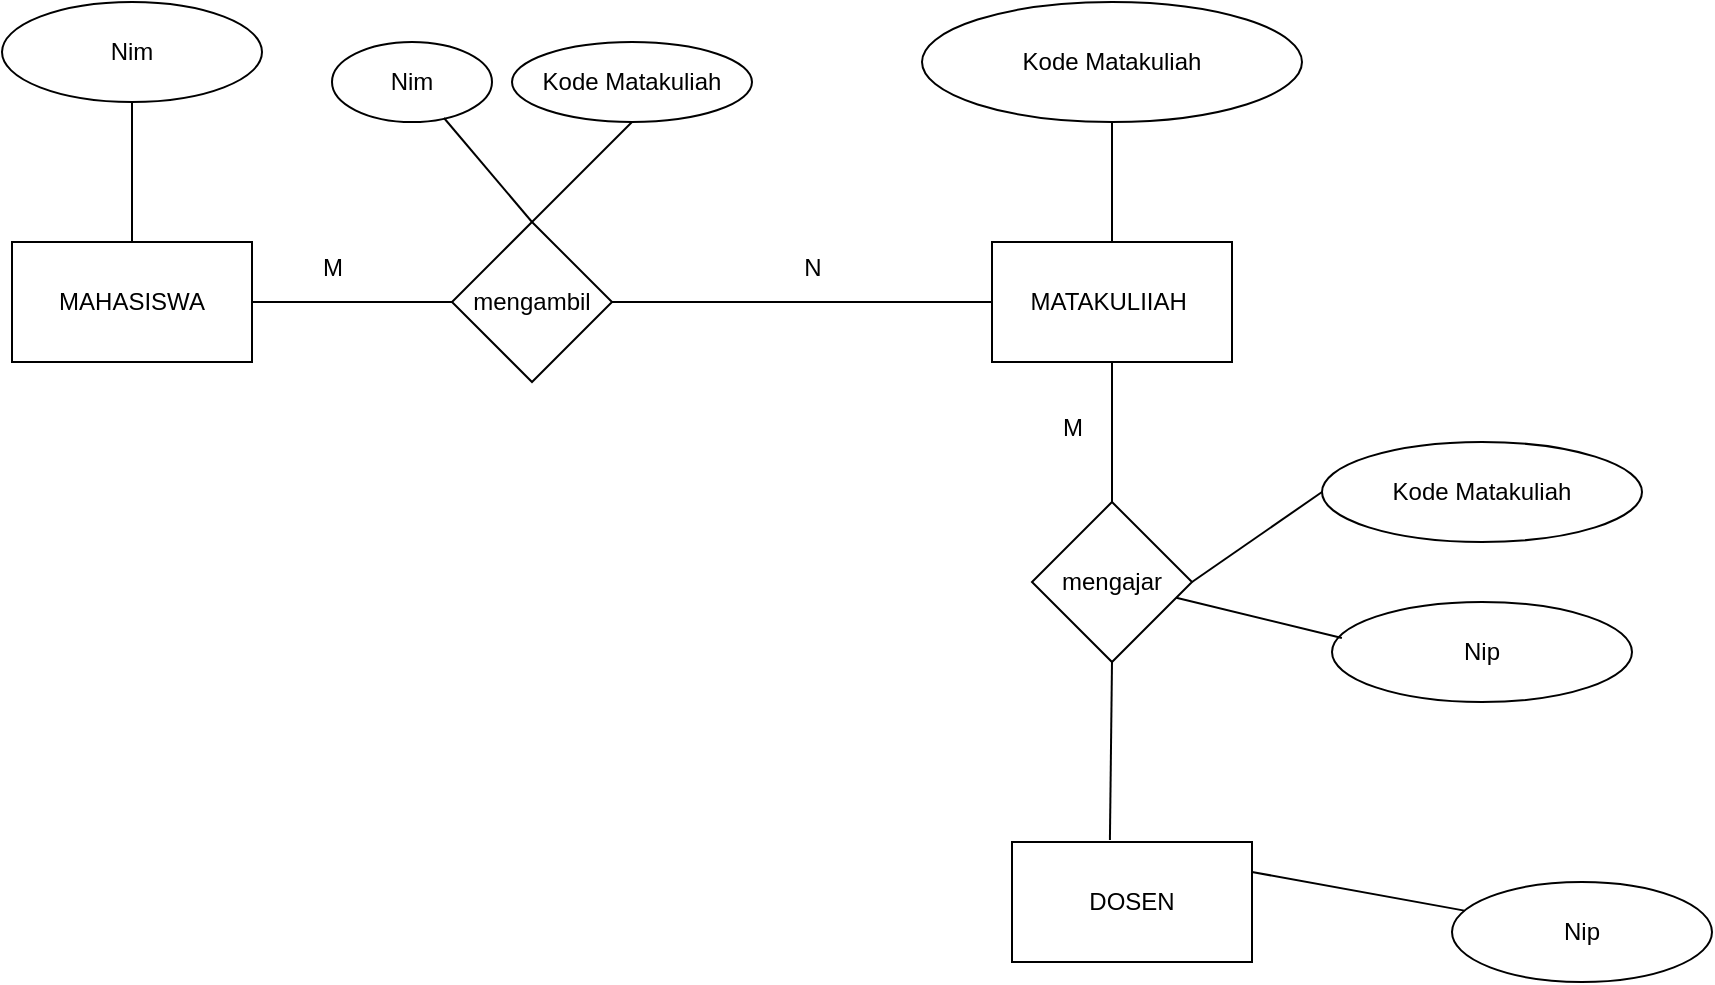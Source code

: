 <mxfile version="23.1.5" type="device">
  <diagram name="Halaman-1" id="qtfpoh0PCq6YdaQNM-wx">
    <mxGraphModel dx="1434" dy="772" grid="1" gridSize="10" guides="1" tooltips="1" connect="1" arrows="1" fold="1" page="1" pageScale="1" pageWidth="827" pageHeight="1169" math="0" shadow="0">
      <root>
        <mxCell id="0" />
        <mxCell id="1" parent="0" />
        <mxCell id="kJlquGAruxBqSHvNYSEQ-1" value="MAHASISWA" style="rounded=0;whiteSpace=wrap;html=1;" vertex="1" parent="1">
          <mxGeometry x="50" y="120" width="120" height="60" as="geometry" />
        </mxCell>
        <mxCell id="kJlquGAruxBqSHvNYSEQ-2" value="MATAKULIIAH&amp;nbsp;" style="rounded=0;whiteSpace=wrap;html=1;" vertex="1" parent="1">
          <mxGeometry x="540" y="120" width="120" height="60" as="geometry" />
        </mxCell>
        <mxCell id="kJlquGAruxBqSHvNYSEQ-3" value="DOSEN" style="rounded=0;whiteSpace=wrap;html=1;" vertex="1" parent="1">
          <mxGeometry x="550" y="420" width="120" height="60" as="geometry" />
        </mxCell>
        <mxCell id="kJlquGAruxBqSHvNYSEQ-4" value="Nim" style="ellipse;whiteSpace=wrap;html=1;rounded=0;" vertex="1" parent="1">
          <mxGeometry x="45" width="130" height="50" as="geometry" />
        </mxCell>
        <mxCell id="kJlquGAruxBqSHvNYSEQ-10" value="mengambil" style="rhombus;whiteSpace=wrap;html=1;rounded=0;" vertex="1" parent="1">
          <mxGeometry x="270" y="110" width="80" height="80" as="geometry" />
        </mxCell>
        <mxCell id="kJlquGAruxBqSHvNYSEQ-13" value="Kode Matakuliah" style="ellipse;whiteSpace=wrap;html=1;rounded=0;" vertex="1" parent="1">
          <mxGeometry x="505" width="190" height="60" as="geometry" />
        </mxCell>
        <mxCell id="kJlquGAruxBqSHvNYSEQ-16" value="mengajar" style="rhombus;whiteSpace=wrap;html=1;rounded=0;" vertex="1" parent="1">
          <mxGeometry x="560" y="250" width="80" height="80" as="geometry" />
        </mxCell>
        <mxCell id="kJlquGAruxBqSHvNYSEQ-19" value="Nip" style="ellipse;whiteSpace=wrap;html=1;rounded=0;" vertex="1" parent="1">
          <mxGeometry x="770" y="440" width="130" height="50" as="geometry" />
        </mxCell>
        <mxCell id="kJlquGAruxBqSHvNYSEQ-23" value="Nim" style="ellipse;whiteSpace=wrap;html=1;rounded=0;" vertex="1" parent="1">
          <mxGeometry x="210" y="20" width="80" height="40" as="geometry" />
        </mxCell>
        <mxCell id="kJlquGAruxBqSHvNYSEQ-27" value="Kode Matakuliah" style="ellipse;whiteSpace=wrap;html=1;" vertex="1" parent="1">
          <mxGeometry x="300" y="20" width="120" height="40" as="geometry" />
        </mxCell>
        <mxCell id="kJlquGAruxBqSHvNYSEQ-28" value="Kode Matakuliah" style="ellipse;whiteSpace=wrap;html=1;rounded=0;" vertex="1" parent="1">
          <mxGeometry x="705" y="220" width="160" height="50" as="geometry" />
        </mxCell>
        <mxCell id="kJlquGAruxBqSHvNYSEQ-31" value="Nip" style="ellipse;whiteSpace=wrap;html=1;rounded=0;" vertex="1" parent="1">
          <mxGeometry x="710" y="300" width="150" height="50" as="geometry" />
        </mxCell>
        <mxCell id="kJlquGAruxBqSHvNYSEQ-33" value="" style="endArrow=none;html=1;rounded=0;exitX=0.5;exitY=0;exitDx=0;exitDy=0;entryX=0.5;entryY=1;entryDx=0;entryDy=0;" edge="1" parent="1" source="kJlquGAruxBqSHvNYSEQ-1" target="kJlquGAruxBqSHvNYSEQ-4">
          <mxGeometry width="50" height="50" relative="1" as="geometry">
            <mxPoint x="390" y="360" as="sourcePoint" />
            <mxPoint x="440" y="310" as="targetPoint" />
            <Array as="points" />
          </mxGeometry>
        </mxCell>
        <mxCell id="kJlquGAruxBqSHvNYSEQ-35" value="" style="endArrow=none;html=1;rounded=0;entryX=0;entryY=0.5;entryDx=0;entryDy=0;exitX=1;exitY=0.5;exitDx=0;exitDy=0;" edge="1" parent="1" source="kJlquGAruxBqSHvNYSEQ-1" target="kJlquGAruxBqSHvNYSEQ-10">
          <mxGeometry width="50" height="50" relative="1" as="geometry">
            <mxPoint x="180" y="170" as="sourcePoint" />
            <mxPoint x="230" y="120" as="targetPoint" />
          </mxGeometry>
        </mxCell>
        <mxCell id="kJlquGAruxBqSHvNYSEQ-36" value="" style="endArrow=none;html=1;rounded=0;" edge="1" parent="1">
          <mxGeometry width="50" height="50" relative="1" as="geometry">
            <mxPoint x="310" y="110" as="sourcePoint" />
            <mxPoint x="360" y="60" as="targetPoint" />
          </mxGeometry>
        </mxCell>
        <mxCell id="kJlquGAruxBqSHvNYSEQ-37" value="" style="endArrow=none;html=1;rounded=0;entryX=0.7;entryY=0.95;entryDx=0;entryDy=0;entryPerimeter=0;" edge="1" parent="1" target="kJlquGAruxBqSHvNYSEQ-23">
          <mxGeometry width="50" height="50" relative="1" as="geometry">
            <mxPoint x="310" y="110" as="sourcePoint" />
            <mxPoint x="300" y="60" as="targetPoint" />
          </mxGeometry>
        </mxCell>
        <mxCell id="kJlquGAruxBqSHvNYSEQ-38" value="" style="endArrow=none;html=1;rounded=0;entryX=0.5;entryY=1;entryDx=0;entryDy=0;exitX=0.5;exitY=0;exitDx=0;exitDy=0;" edge="1" parent="1" source="kJlquGAruxBqSHvNYSEQ-2" target="kJlquGAruxBqSHvNYSEQ-13">
          <mxGeometry width="50" height="50" relative="1" as="geometry">
            <mxPoint x="580" y="120" as="sourcePoint" />
            <mxPoint x="630" y="70" as="targetPoint" />
          </mxGeometry>
        </mxCell>
        <mxCell id="kJlquGAruxBqSHvNYSEQ-39" value="" style="endArrow=none;html=1;rounded=0;exitX=1;exitY=0.5;exitDx=0;exitDy=0;entryX=0;entryY=0.5;entryDx=0;entryDy=0;" edge="1" parent="1" source="kJlquGAruxBqSHvNYSEQ-10" target="kJlquGAruxBqSHvNYSEQ-2">
          <mxGeometry width="50" height="50" relative="1" as="geometry">
            <mxPoint x="410" y="170" as="sourcePoint" />
            <mxPoint x="460" y="120" as="targetPoint" />
          </mxGeometry>
        </mxCell>
        <mxCell id="kJlquGAruxBqSHvNYSEQ-40" value="" style="endArrow=none;html=1;rounded=0;entryX=0.5;entryY=1;entryDx=0;entryDy=0;exitX=0.5;exitY=0;exitDx=0;exitDy=0;" edge="1" parent="1" source="kJlquGAruxBqSHvNYSEQ-16" target="kJlquGAruxBqSHvNYSEQ-2">
          <mxGeometry width="50" height="50" relative="1" as="geometry">
            <mxPoint x="580" y="250" as="sourcePoint" />
            <mxPoint x="630" y="200" as="targetPoint" />
          </mxGeometry>
        </mxCell>
        <mxCell id="kJlquGAruxBqSHvNYSEQ-41" value="" style="endArrow=none;html=1;rounded=0;exitX=1;exitY=0.5;exitDx=0;exitDy=0;entryX=0;entryY=0.5;entryDx=0;entryDy=0;" edge="1" parent="1" source="kJlquGAruxBqSHvNYSEQ-16" target="kJlquGAruxBqSHvNYSEQ-28">
          <mxGeometry width="50" height="50" relative="1" as="geometry">
            <mxPoint x="650" y="290" as="sourcePoint" />
            <mxPoint x="700" y="240" as="targetPoint" />
          </mxGeometry>
        </mxCell>
        <mxCell id="kJlquGAruxBqSHvNYSEQ-42" value="" style="endArrow=none;html=1;rounded=0;entryX=0.033;entryY=0.36;entryDx=0;entryDy=0;entryPerimeter=0;" edge="1" parent="1" source="kJlquGAruxBqSHvNYSEQ-16" target="kJlquGAruxBqSHvNYSEQ-31">
          <mxGeometry width="50" height="50" relative="1" as="geometry">
            <mxPoint x="670" y="360" as="sourcePoint" />
            <mxPoint x="720" y="310" as="targetPoint" />
          </mxGeometry>
        </mxCell>
        <mxCell id="kJlquGAruxBqSHvNYSEQ-43" value="" style="endArrow=none;html=1;rounded=0;entryX=0.5;entryY=1;entryDx=0;entryDy=0;exitX=0.408;exitY=-0.017;exitDx=0;exitDy=0;exitPerimeter=0;" edge="1" parent="1" source="kJlquGAruxBqSHvNYSEQ-3" target="kJlquGAruxBqSHvNYSEQ-16">
          <mxGeometry width="50" height="50" relative="1" as="geometry">
            <mxPoint x="600" y="410" as="sourcePoint" />
            <mxPoint x="620" y="340" as="targetPoint" />
          </mxGeometry>
        </mxCell>
        <mxCell id="kJlquGAruxBqSHvNYSEQ-44" value="" style="endArrow=none;html=1;rounded=0;exitX=1;exitY=0.25;exitDx=0;exitDy=0;" edge="1" parent="1" source="kJlquGAruxBqSHvNYSEQ-3" target="kJlquGAruxBqSHvNYSEQ-19">
          <mxGeometry width="50" height="50" relative="1" as="geometry">
            <mxPoint x="650" y="500" as="sourcePoint" />
            <mxPoint x="700" y="450" as="targetPoint" />
          </mxGeometry>
        </mxCell>
        <mxCell id="kJlquGAruxBqSHvNYSEQ-45" value="M" style="text;html=1;align=center;verticalAlign=middle;resizable=0;points=[];autosize=1;strokeColor=none;fillColor=none;" vertex="1" parent="1">
          <mxGeometry x="195" y="118" width="30" height="30" as="geometry" />
        </mxCell>
        <mxCell id="kJlquGAruxBqSHvNYSEQ-46" value="N" style="text;html=1;align=center;verticalAlign=middle;resizable=0;points=[];autosize=1;strokeColor=none;fillColor=none;" vertex="1" parent="1">
          <mxGeometry x="435" y="118" width="30" height="30" as="geometry" />
        </mxCell>
        <mxCell id="kJlquGAruxBqSHvNYSEQ-47" value="M" style="text;html=1;align=center;verticalAlign=middle;resizable=0;points=[];autosize=1;strokeColor=none;fillColor=none;" vertex="1" parent="1">
          <mxGeometry x="565" y="198" width="30" height="30" as="geometry" />
        </mxCell>
      </root>
    </mxGraphModel>
  </diagram>
</mxfile>
